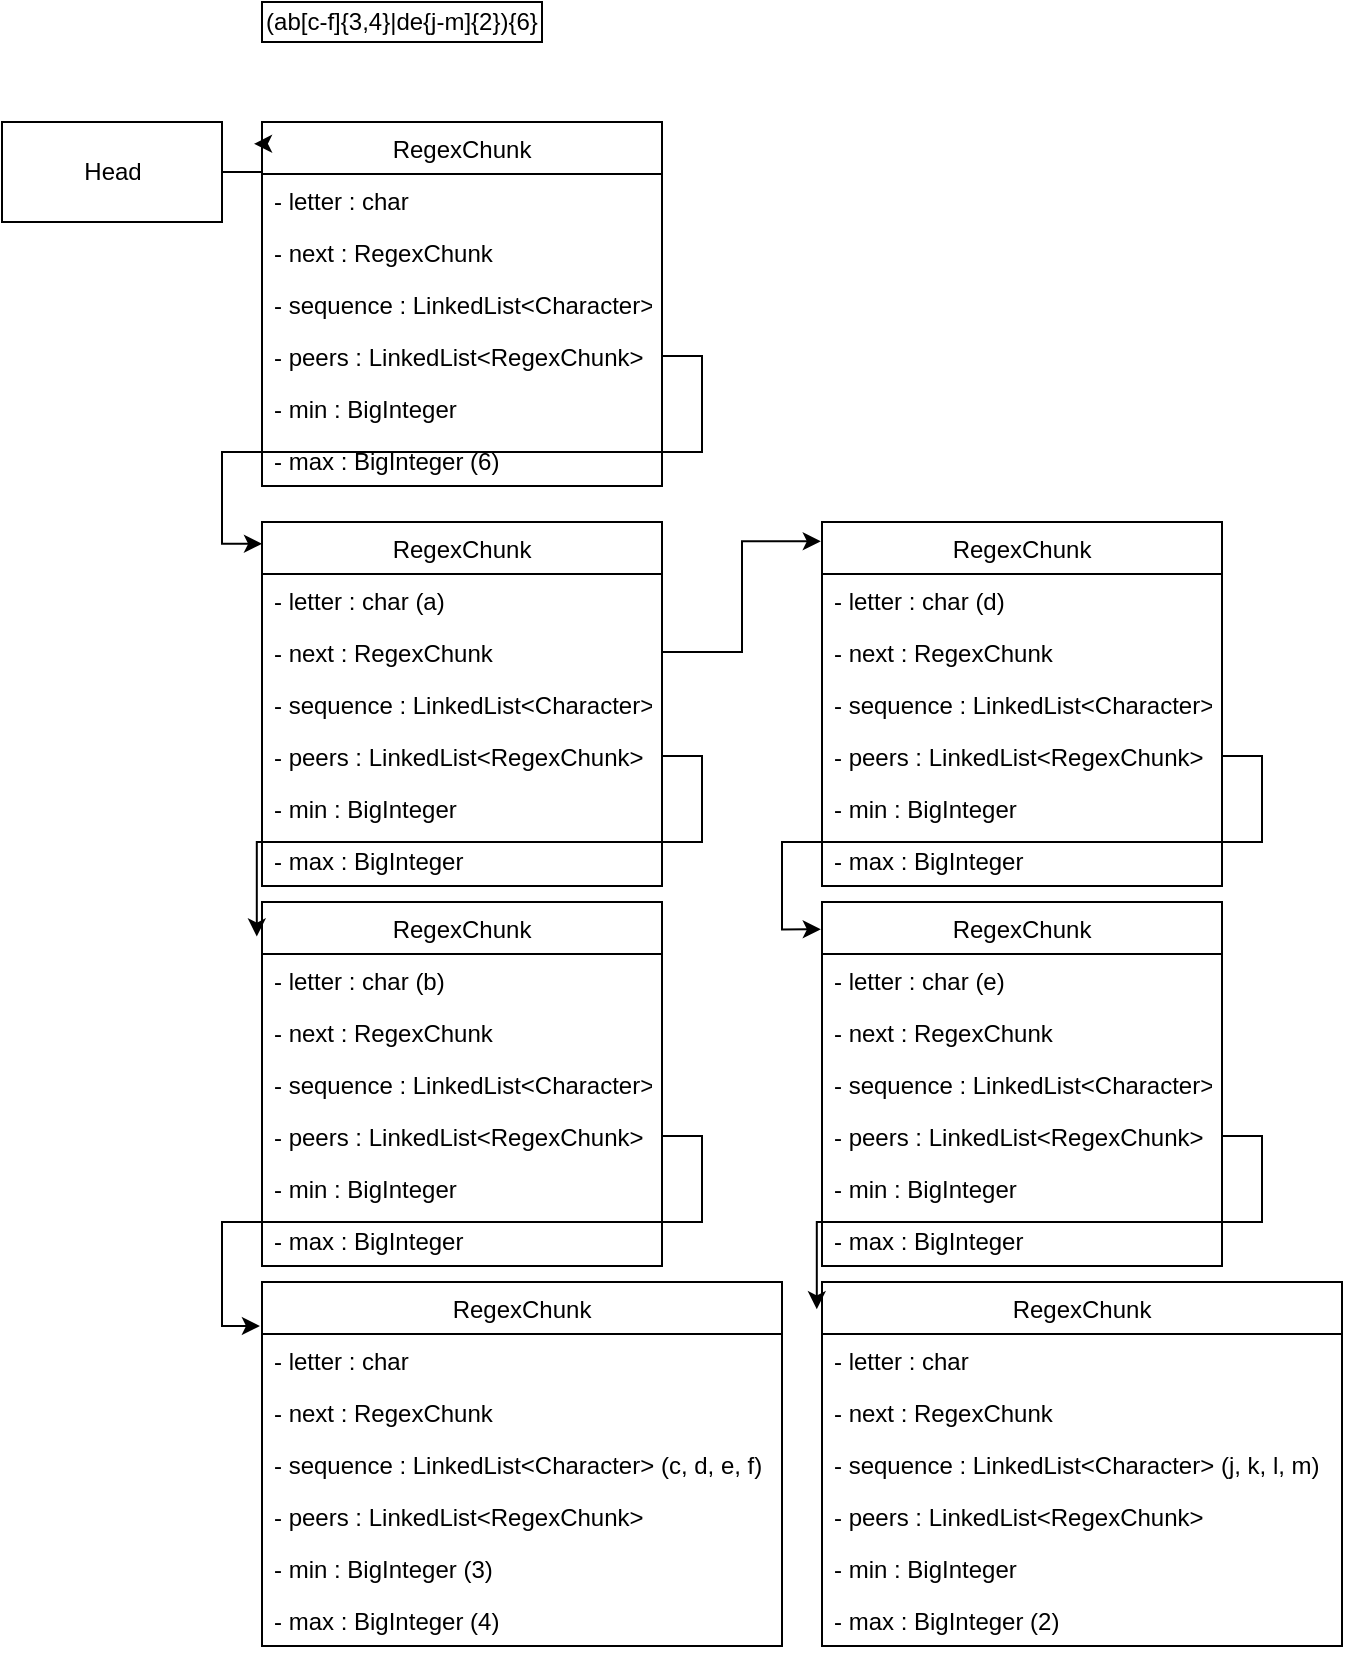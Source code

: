 <mxfile version="13.6.2" type="device"><diagram id="HdKg6EnCQsPvPNQJpbI-" name="Page-1"><mxGraphModel dx="1088" dy="968" grid="1" gridSize="10" guides="1" tooltips="1" connect="1" arrows="1" fold="1" page="1" pageScale="1" pageWidth="850" pageHeight="1100" math="0" shadow="0"><root><mxCell id="0"/><mxCell id="1" parent="0"/><mxCell id="GuIero76AY8CZdotLvup-3" value="" style="edgeStyle=orthogonalEdgeStyle;rounded=0;orthogonalLoop=1;jettySize=auto;html=1;exitX=1;exitY=0.5;exitDx=0;exitDy=0;entryX=0;entryY=0.06;entryDx=0;entryDy=0;entryPerimeter=0;" edge="1" parent="1" source="GuIero76AY8CZdotLvup-25" target="GuIero76AY8CZdotLvup-4"><mxGeometry relative="1" as="geometry"/></mxCell><mxCell id="GuIero76AY8CZdotLvup-1" value="(ab[c-f]{3,4}|de{j-m]{2}){6}" style="rounded=0;whiteSpace=wrap;html=1;" vertex="1" parent="1"><mxGeometry x="140" y="50" width="140" height="20" as="geometry"/></mxCell><mxCell id="GuIero76AY8CZdotLvup-14" style="edgeStyle=orthogonalEdgeStyle;rounded=0;orthogonalLoop=1;jettySize=auto;html=1;entryX=-0.013;entryY=0.095;entryDx=0;entryDy=0;exitX=1;exitY=0.5;exitDx=0;exitDy=0;entryPerimeter=0;" edge="1" parent="1" source="GuIero76AY8CZdotLvup-8" target="GuIero76AY8CZdotLvup-9"><mxGeometry relative="1" as="geometry"/></mxCell><mxCell id="GuIero76AY8CZdotLvup-20" style="edgeStyle=orthogonalEdgeStyle;rounded=0;orthogonalLoop=1;jettySize=auto;html=1;exitX=1;exitY=0.5;exitDx=0;exitDy=0;entryX=-0.004;entryY=0.121;entryDx=0;entryDy=0;entryPerimeter=0;" edge="1" parent="1" source="GuIero76AY8CZdotLvup-13" target="GuIero76AY8CZdotLvup-15"><mxGeometry relative="1" as="geometry"/></mxCell><mxCell id="GuIero76AY8CZdotLvup-50" value="" style="edgeStyle=orthogonalEdgeStyle;rounded=0;orthogonalLoop=1;jettySize=auto;html=1;exitX=1;exitY=0.5;exitDx=0;exitDy=0;entryX=-0.003;entryY=0.075;entryDx=0;entryDy=0;entryPerimeter=0;" edge="1" parent="1" source="GuIero76AY8CZdotLvup-39" target="GuIero76AY8CZdotLvup-43"><mxGeometry relative="1" as="geometry"/></mxCell><mxCell id="GuIero76AY8CZdotLvup-42" style="edgeStyle=orthogonalEdgeStyle;rounded=0;orthogonalLoop=1;jettySize=auto;html=1;exitX=1;exitY=0.5;exitDx=0;exitDy=0;entryX=-0.003;entryY=0.053;entryDx=0;entryDy=0;entryPerimeter=0;" edge="1" parent="1" source="GuIero76AY8CZdotLvup-6" target="GuIero76AY8CZdotLvup-35"><mxGeometry relative="1" as="geometry"/></mxCell><mxCell id="GuIero76AY8CZdotLvup-58" style="edgeStyle=orthogonalEdgeStyle;rounded=0;orthogonalLoop=1;jettySize=auto;html=1;exitX=1;exitY=0.5;exitDx=0;exitDy=0;entryX=-0.01;entryY=0.075;entryDx=0;entryDy=0;entryPerimeter=0;" edge="1" parent="1" source="GuIero76AY8CZdotLvup-47" target="GuIero76AY8CZdotLvup-51"><mxGeometry relative="1" as="geometry"><mxPoint x="420" y="720" as="targetPoint"/></mxGeometry></mxCell><mxCell id="GuIero76AY8CZdotLvup-4" value="RegexChunk" style="swimlane;fontStyle=0;childLayout=stackLayout;horizontal=1;startSize=26;fillColor=none;horizontalStack=0;resizeParent=1;resizeParentMax=0;resizeLast=0;collapsible=1;marginBottom=0;" vertex="1" parent="1"><mxGeometry x="140" y="310" width="200" height="182" as="geometry"/></mxCell><mxCell id="GuIero76AY8CZdotLvup-5" value="- letter : char (a)" style="text;strokeColor=none;fillColor=none;align=left;verticalAlign=top;spacingLeft=4;spacingRight=4;overflow=hidden;rotatable=0;points=[[0,0.5],[1,0.5]];portConstraint=eastwest;" vertex="1" parent="GuIero76AY8CZdotLvup-4"><mxGeometry y="26" width="200" height="26" as="geometry"/></mxCell><mxCell id="GuIero76AY8CZdotLvup-6" value="- next : RegexChunk" style="text;strokeColor=none;fillColor=none;align=left;verticalAlign=top;spacingLeft=4;spacingRight=4;overflow=hidden;rotatable=0;points=[[0,0.5],[1,0.5]];portConstraint=eastwest;" vertex="1" parent="GuIero76AY8CZdotLvup-4"><mxGeometry y="52" width="200" height="26" as="geometry"/></mxCell><mxCell id="GuIero76AY8CZdotLvup-7" value="- sequence : LinkedList&lt;Character&gt;" style="text;strokeColor=none;fillColor=none;align=left;verticalAlign=top;spacingLeft=4;spacingRight=4;overflow=hidden;rotatable=0;points=[[0,0.5],[1,0.5]];portConstraint=eastwest;" vertex="1" parent="GuIero76AY8CZdotLvup-4"><mxGeometry y="78" width="200" height="26" as="geometry"/></mxCell><mxCell id="GuIero76AY8CZdotLvup-8" value="- peers : LinkedList&lt;RegexChunk&gt;" style="text;strokeColor=none;fillColor=none;align=left;verticalAlign=top;spacingLeft=4;spacingRight=4;overflow=hidden;rotatable=0;points=[[0,0.5],[1,0.5]];portConstraint=eastwest;" vertex="1" parent="GuIero76AY8CZdotLvup-4"><mxGeometry y="104" width="200" height="26" as="geometry"/></mxCell><mxCell id="GuIero76AY8CZdotLvup-29" value="- min : BigInteger" style="text;strokeColor=none;fillColor=none;align=left;verticalAlign=top;spacingLeft=4;spacingRight=4;overflow=hidden;rotatable=0;points=[[0,0.5],[1,0.5]];portConstraint=eastwest;" vertex="1" parent="GuIero76AY8CZdotLvup-4"><mxGeometry y="130" width="200" height="26" as="geometry"/></mxCell><mxCell id="GuIero76AY8CZdotLvup-30" value="- max : BigInteger" style="text;strokeColor=none;fillColor=none;align=left;verticalAlign=top;spacingLeft=4;spacingRight=4;overflow=hidden;rotatable=0;points=[[0,0.5],[1,0.5]];portConstraint=eastwest;" vertex="1" parent="GuIero76AY8CZdotLvup-4"><mxGeometry y="156" width="200" height="26" as="geometry"/></mxCell><mxCell id="GuIero76AY8CZdotLvup-9" value="RegexChunk" style="swimlane;fontStyle=0;childLayout=stackLayout;horizontal=1;startSize=26;fillColor=none;horizontalStack=0;resizeParent=1;resizeParentMax=0;resizeLast=0;collapsible=1;marginBottom=0;" vertex="1" parent="1"><mxGeometry x="140" y="500" width="200" height="182" as="geometry"/></mxCell><mxCell id="GuIero76AY8CZdotLvup-10" value="- letter : char (b)" style="text;strokeColor=none;fillColor=none;align=left;verticalAlign=top;spacingLeft=4;spacingRight=4;overflow=hidden;rotatable=0;points=[[0,0.5],[1,0.5]];portConstraint=eastwest;" vertex="1" parent="GuIero76AY8CZdotLvup-9"><mxGeometry y="26" width="200" height="26" as="geometry"/></mxCell><mxCell id="GuIero76AY8CZdotLvup-11" value="- next : RegexChunk" style="text;strokeColor=none;fillColor=none;align=left;verticalAlign=top;spacingLeft=4;spacingRight=4;overflow=hidden;rotatable=0;points=[[0,0.5],[1,0.5]];portConstraint=eastwest;" vertex="1" parent="GuIero76AY8CZdotLvup-9"><mxGeometry y="52" width="200" height="26" as="geometry"/></mxCell><mxCell id="GuIero76AY8CZdotLvup-12" value="- sequence : LinkedList&lt;Character&gt;" style="text;strokeColor=none;fillColor=none;align=left;verticalAlign=top;spacingLeft=4;spacingRight=4;overflow=hidden;rotatable=0;points=[[0,0.5],[1,0.5]];portConstraint=eastwest;" vertex="1" parent="GuIero76AY8CZdotLvup-9"><mxGeometry y="78" width="200" height="26" as="geometry"/></mxCell><mxCell id="GuIero76AY8CZdotLvup-13" value="- peers : LinkedList&lt;RegexChunk&gt;" style="text;strokeColor=none;fillColor=none;align=left;verticalAlign=top;spacingLeft=4;spacingRight=4;overflow=hidden;rotatable=0;points=[[0,0.5],[1,0.5]];portConstraint=eastwest;" vertex="1" parent="GuIero76AY8CZdotLvup-9"><mxGeometry y="104" width="200" height="26" as="geometry"/></mxCell><mxCell id="GuIero76AY8CZdotLvup-31" value="- min : BigInteger" style="text;strokeColor=none;fillColor=none;align=left;verticalAlign=top;spacingLeft=4;spacingRight=4;overflow=hidden;rotatable=0;points=[[0,0.5],[1,0.5]];portConstraint=eastwest;" vertex="1" parent="GuIero76AY8CZdotLvup-9"><mxGeometry y="130" width="200" height="26" as="geometry"/></mxCell><mxCell id="GuIero76AY8CZdotLvup-32" value="- max : BigInteger" style="text;strokeColor=none;fillColor=none;align=left;verticalAlign=top;spacingLeft=4;spacingRight=4;overflow=hidden;rotatable=0;points=[[0,0.5],[1,0.5]];portConstraint=eastwest;" vertex="1" parent="GuIero76AY8CZdotLvup-9"><mxGeometry y="156" width="200" height="26" as="geometry"/></mxCell><mxCell id="GuIero76AY8CZdotLvup-15" value="RegexChunk" style="swimlane;fontStyle=0;childLayout=stackLayout;horizontal=1;startSize=26;fillColor=none;horizontalStack=0;resizeParent=1;resizeParentMax=0;resizeLast=0;collapsible=1;marginBottom=0;" vertex="1" parent="1"><mxGeometry x="140" y="690" width="260" height="182" as="geometry"/></mxCell><mxCell id="GuIero76AY8CZdotLvup-16" value="- letter : char" style="text;strokeColor=none;fillColor=none;align=left;verticalAlign=top;spacingLeft=4;spacingRight=4;overflow=hidden;rotatable=0;points=[[0,0.5],[1,0.5]];portConstraint=eastwest;" vertex="1" parent="GuIero76AY8CZdotLvup-15"><mxGeometry y="26" width="260" height="26" as="geometry"/></mxCell><mxCell id="GuIero76AY8CZdotLvup-17" value="- next : RegexChunk" style="text;strokeColor=none;fillColor=none;align=left;verticalAlign=top;spacingLeft=4;spacingRight=4;overflow=hidden;rotatable=0;points=[[0,0.5],[1,0.5]];portConstraint=eastwest;" vertex="1" parent="GuIero76AY8CZdotLvup-15"><mxGeometry y="52" width="260" height="26" as="geometry"/></mxCell><mxCell id="GuIero76AY8CZdotLvup-18" value="- sequence : LinkedList&lt;Character&gt; (c, d, e, f)" style="text;strokeColor=none;fillColor=none;align=left;verticalAlign=top;spacingLeft=4;spacingRight=4;overflow=hidden;rotatable=0;points=[[0,0.5],[1,0.5]];portConstraint=eastwest;" vertex="1" parent="GuIero76AY8CZdotLvup-15"><mxGeometry y="78" width="260" height="26" as="geometry"/></mxCell><mxCell id="GuIero76AY8CZdotLvup-19" value="- peers : LinkedList&lt;RegexChunk&gt;" style="text;strokeColor=none;fillColor=none;align=left;verticalAlign=top;spacingLeft=4;spacingRight=4;overflow=hidden;rotatable=0;points=[[0,0.5],[1,0.5]];portConstraint=eastwest;" vertex="1" parent="GuIero76AY8CZdotLvup-15"><mxGeometry y="104" width="260" height="26" as="geometry"/></mxCell><mxCell id="GuIero76AY8CZdotLvup-33" value="- min : BigInteger (3)" style="text;strokeColor=none;fillColor=none;align=left;verticalAlign=top;spacingLeft=4;spacingRight=4;overflow=hidden;rotatable=0;points=[[0,0.5],[1,0.5]];portConstraint=eastwest;" vertex="1" parent="GuIero76AY8CZdotLvup-15"><mxGeometry y="130" width="260" height="26" as="geometry"/></mxCell><mxCell id="GuIero76AY8CZdotLvup-34" value="- max : BigInteger (4)" style="text;strokeColor=none;fillColor=none;align=left;verticalAlign=top;spacingLeft=4;spacingRight=4;overflow=hidden;rotatable=0;points=[[0,0.5],[1,0.5]];portConstraint=eastwest;" vertex="1" parent="GuIero76AY8CZdotLvup-15"><mxGeometry y="156" width="260" height="26" as="geometry"/></mxCell><mxCell id="GuIero76AY8CZdotLvup-35" value="RegexChunk" style="swimlane;fontStyle=0;childLayout=stackLayout;horizontal=1;startSize=26;fillColor=none;horizontalStack=0;resizeParent=1;resizeParentMax=0;resizeLast=0;collapsible=1;marginBottom=0;" vertex="1" parent="1"><mxGeometry x="420" y="310" width="200" height="182" as="geometry"/></mxCell><mxCell id="GuIero76AY8CZdotLvup-36" value="- letter : char (d)" style="text;strokeColor=none;fillColor=none;align=left;verticalAlign=top;spacingLeft=4;spacingRight=4;overflow=hidden;rotatable=0;points=[[0,0.5],[1,0.5]];portConstraint=eastwest;" vertex="1" parent="GuIero76AY8CZdotLvup-35"><mxGeometry y="26" width="200" height="26" as="geometry"/></mxCell><mxCell id="GuIero76AY8CZdotLvup-37" value="- next : RegexChunk" style="text;strokeColor=none;fillColor=none;align=left;verticalAlign=top;spacingLeft=4;spacingRight=4;overflow=hidden;rotatable=0;points=[[0,0.5],[1,0.5]];portConstraint=eastwest;" vertex="1" parent="GuIero76AY8CZdotLvup-35"><mxGeometry y="52" width="200" height="26" as="geometry"/></mxCell><mxCell id="GuIero76AY8CZdotLvup-38" value="- sequence : LinkedList&lt;Character&gt;" style="text;strokeColor=none;fillColor=none;align=left;verticalAlign=top;spacingLeft=4;spacingRight=4;overflow=hidden;rotatable=0;points=[[0,0.5],[1,0.5]];portConstraint=eastwest;" vertex="1" parent="GuIero76AY8CZdotLvup-35"><mxGeometry y="78" width="200" height="26" as="geometry"/></mxCell><mxCell id="GuIero76AY8CZdotLvup-39" value="- peers : LinkedList&lt;RegexChunk&gt;" style="text;strokeColor=none;fillColor=none;align=left;verticalAlign=top;spacingLeft=4;spacingRight=4;overflow=hidden;rotatable=0;points=[[0,0.5],[1,0.5]];portConstraint=eastwest;" vertex="1" parent="GuIero76AY8CZdotLvup-35"><mxGeometry y="104" width="200" height="26" as="geometry"/></mxCell><mxCell id="GuIero76AY8CZdotLvup-40" value="- min : BigInteger" style="text;strokeColor=none;fillColor=none;align=left;verticalAlign=top;spacingLeft=4;spacingRight=4;overflow=hidden;rotatable=0;points=[[0,0.5],[1,0.5]];portConstraint=eastwest;" vertex="1" parent="GuIero76AY8CZdotLvup-35"><mxGeometry y="130" width="200" height="26" as="geometry"/></mxCell><mxCell id="GuIero76AY8CZdotLvup-41" value="- max : BigInteger" style="text;strokeColor=none;fillColor=none;align=left;verticalAlign=top;spacingLeft=4;spacingRight=4;overflow=hidden;rotatable=0;points=[[0,0.5],[1,0.5]];portConstraint=eastwest;" vertex="1" parent="GuIero76AY8CZdotLvup-35"><mxGeometry y="156" width="200" height="26" as="geometry"/></mxCell><mxCell id="GuIero76AY8CZdotLvup-43" value="RegexChunk" style="swimlane;fontStyle=0;childLayout=stackLayout;horizontal=1;startSize=26;fillColor=none;horizontalStack=0;resizeParent=1;resizeParentMax=0;resizeLast=0;collapsible=1;marginBottom=0;" vertex="1" parent="1"><mxGeometry x="420" y="500" width="200" height="182" as="geometry"/></mxCell><mxCell id="GuIero76AY8CZdotLvup-44" value="- letter : char (e)" style="text;strokeColor=none;fillColor=none;align=left;verticalAlign=top;spacingLeft=4;spacingRight=4;overflow=hidden;rotatable=0;points=[[0,0.5],[1,0.5]];portConstraint=eastwest;" vertex="1" parent="GuIero76AY8CZdotLvup-43"><mxGeometry y="26" width="200" height="26" as="geometry"/></mxCell><mxCell id="GuIero76AY8CZdotLvup-45" value="- next : RegexChunk" style="text;strokeColor=none;fillColor=none;align=left;verticalAlign=top;spacingLeft=4;spacingRight=4;overflow=hidden;rotatable=0;points=[[0,0.5],[1,0.5]];portConstraint=eastwest;" vertex="1" parent="GuIero76AY8CZdotLvup-43"><mxGeometry y="52" width="200" height="26" as="geometry"/></mxCell><mxCell id="GuIero76AY8CZdotLvup-46" value="- sequence : LinkedList&lt;Character&gt;" style="text;strokeColor=none;fillColor=none;align=left;verticalAlign=top;spacingLeft=4;spacingRight=4;overflow=hidden;rotatable=0;points=[[0,0.5],[1,0.5]];portConstraint=eastwest;" vertex="1" parent="GuIero76AY8CZdotLvup-43"><mxGeometry y="78" width="200" height="26" as="geometry"/></mxCell><mxCell id="GuIero76AY8CZdotLvup-47" value="- peers : LinkedList&lt;RegexChunk&gt;" style="text;strokeColor=none;fillColor=none;align=left;verticalAlign=top;spacingLeft=4;spacingRight=4;overflow=hidden;rotatable=0;points=[[0,0.5],[1,0.5]];portConstraint=eastwest;" vertex="1" parent="GuIero76AY8CZdotLvup-43"><mxGeometry y="104" width="200" height="26" as="geometry"/></mxCell><mxCell id="GuIero76AY8CZdotLvup-48" value="- min : BigInteger" style="text;strokeColor=none;fillColor=none;align=left;verticalAlign=top;spacingLeft=4;spacingRight=4;overflow=hidden;rotatable=0;points=[[0,0.5],[1,0.5]];portConstraint=eastwest;" vertex="1" parent="GuIero76AY8CZdotLvup-43"><mxGeometry y="130" width="200" height="26" as="geometry"/></mxCell><mxCell id="GuIero76AY8CZdotLvup-49" value="- max : BigInteger" style="text;strokeColor=none;fillColor=none;align=left;verticalAlign=top;spacingLeft=4;spacingRight=4;overflow=hidden;rotatable=0;points=[[0,0.5],[1,0.5]];portConstraint=eastwest;" vertex="1" parent="GuIero76AY8CZdotLvup-43"><mxGeometry y="156" width="200" height="26" as="geometry"/></mxCell><mxCell id="GuIero76AY8CZdotLvup-21" value="RegexChunk" style="swimlane;fontStyle=0;childLayout=stackLayout;horizontal=1;startSize=26;fillColor=none;horizontalStack=0;resizeParent=1;resizeParentMax=0;resizeLast=0;collapsible=1;marginBottom=0;" vertex="1" parent="1"><mxGeometry x="140" y="110" width="200" height="182" as="geometry"><mxRectangle x="80" y="80" width="100" height="26" as="alternateBounds"/></mxGeometry></mxCell><mxCell id="GuIero76AY8CZdotLvup-22" value="- letter : char" style="text;strokeColor=none;fillColor=none;align=left;verticalAlign=top;spacingLeft=4;spacingRight=4;overflow=hidden;rotatable=0;points=[[0,0.5],[1,0.5]];portConstraint=eastwest;" vertex="1" parent="GuIero76AY8CZdotLvup-21"><mxGeometry y="26" width="200" height="26" as="geometry"/></mxCell><mxCell id="GuIero76AY8CZdotLvup-23" value="- next : RegexChunk" style="text;strokeColor=none;fillColor=none;align=left;verticalAlign=top;spacingLeft=4;spacingRight=4;overflow=hidden;rotatable=0;points=[[0,0.5],[1,0.5]];portConstraint=eastwest;" vertex="1" parent="GuIero76AY8CZdotLvup-21"><mxGeometry y="52" width="200" height="26" as="geometry"/></mxCell><mxCell id="GuIero76AY8CZdotLvup-24" value="- sequence : LinkedList&lt;Character&gt;" style="text;strokeColor=none;fillColor=none;align=left;verticalAlign=top;spacingLeft=4;spacingRight=4;overflow=hidden;rotatable=0;points=[[0,0.5],[1,0.5]];portConstraint=eastwest;" vertex="1" parent="GuIero76AY8CZdotLvup-21"><mxGeometry y="78" width="200" height="26" as="geometry"/></mxCell><mxCell id="GuIero76AY8CZdotLvup-25" value="- peers : LinkedList&lt;RegexChunk&gt;" style="text;strokeColor=none;fillColor=none;align=left;verticalAlign=top;spacingLeft=4;spacingRight=4;overflow=hidden;rotatable=0;points=[[0,0.5],[1,0.5]];portConstraint=eastwest;" vertex="1" parent="GuIero76AY8CZdotLvup-21"><mxGeometry y="104" width="200" height="26" as="geometry"/></mxCell><mxCell id="GuIero76AY8CZdotLvup-27" value="- min : BigInteger" style="text;strokeColor=none;fillColor=none;align=left;verticalAlign=top;spacingLeft=4;spacingRight=4;overflow=hidden;rotatable=0;points=[[0,0.5],[1,0.5]];portConstraint=eastwest;" vertex="1" parent="GuIero76AY8CZdotLvup-21"><mxGeometry y="130" width="200" height="26" as="geometry"/></mxCell><mxCell id="GuIero76AY8CZdotLvup-28" value="- max : BigInteger (6)" style="text;strokeColor=none;fillColor=none;align=left;verticalAlign=top;spacingLeft=4;spacingRight=4;overflow=hidden;rotatable=0;points=[[0,0.5],[1,0.5]];portConstraint=eastwest;" vertex="1" parent="GuIero76AY8CZdotLvup-21"><mxGeometry y="156" width="200" height="26" as="geometry"/></mxCell><mxCell id="GuIero76AY8CZdotLvup-60" style="edgeStyle=orthogonalEdgeStyle;rounded=0;orthogonalLoop=1;jettySize=auto;html=1;entryX=-0.02;entryY=0.06;entryDx=0;entryDy=0;entryPerimeter=0;" edge="1" parent="1" source="GuIero76AY8CZdotLvup-59" target="GuIero76AY8CZdotLvup-21"><mxGeometry relative="1" as="geometry"/></mxCell><mxCell id="GuIero76AY8CZdotLvup-59" value="Head" style="html=1;" vertex="1" parent="1"><mxGeometry x="10" y="110" width="110" height="50" as="geometry"/></mxCell><mxCell id="GuIero76AY8CZdotLvup-51" value="RegexChunk" style="swimlane;fontStyle=0;childLayout=stackLayout;horizontal=1;startSize=26;fillColor=none;horizontalStack=0;resizeParent=1;resizeParentMax=0;resizeLast=0;collapsible=1;marginBottom=0;" vertex="1" parent="1"><mxGeometry x="420" y="690" width="260" height="182" as="geometry"/></mxCell><mxCell id="GuIero76AY8CZdotLvup-52" value="- letter : char" style="text;strokeColor=none;fillColor=none;align=left;verticalAlign=top;spacingLeft=4;spacingRight=4;overflow=hidden;rotatable=0;points=[[0,0.5],[1,0.5]];portConstraint=eastwest;" vertex="1" parent="GuIero76AY8CZdotLvup-51"><mxGeometry y="26" width="260" height="26" as="geometry"/></mxCell><mxCell id="GuIero76AY8CZdotLvup-53" value="- next : RegexChunk" style="text;strokeColor=none;fillColor=none;align=left;verticalAlign=top;spacingLeft=4;spacingRight=4;overflow=hidden;rotatable=0;points=[[0,0.5],[1,0.5]];portConstraint=eastwest;" vertex="1" parent="GuIero76AY8CZdotLvup-51"><mxGeometry y="52" width="260" height="26" as="geometry"/></mxCell><mxCell id="GuIero76AY8CZdotLvup-54" value="- sequence : LinkedList&lt;Character&gt; (j, k, l, m)" style="text;strokeColor=none;fillColor=none;align=left;verticalAlign=top;spacingLeft=4;spacingRight=4;overflow=hidden;rotatable=0;points=[[0,0.5],[1,0.5]];portConstraint=eastwest;" vertex="1" parent="GuIero76AY8CZdotLvup-51"><mxGeometry y="78" width="260" height="26" as="geometry"/></mxCell><mxCell id="GuIero76AY8CZdotLvup-55" value="- peers : LinkedList&lt;RegexChunk&gt;" style="text;strokeColor=none;fillColor=none;align=left;verticalAlign=top;spacingLeft=4;spacingRight=4;overflow=hidden;rotatable=0;points=[[0,0.5],[1,0.5]];portConstraint=eastwest;" vertex="1" parent="GuIero76AY8CZdotLvup-51"><mxGeometry y="104" width="260" height="26" as="geometry"/></mxCell><mxCell id="GuIero76AY8CZdotLvup-56" value="- min : BigInteger" style="text;strokeColor=none;fillColor=none;align=left;verticalAlign=top;spacingLeft=4;spacingRight=4;overflow=hidden;rotatable=0;points=[[0,0.5],[1,0.5]];portConstraint=eastwest;" vertex="1" parent="GuIero76AY8CZdotLvup-51"><mxGeometry y="130" width="260" height="26" as="geometry"/></mxCell><mxCell id="GuIero76AY8CZdotLvup-57" value="- max : BigInteger (2)" style="text;strokeColor=none;fillColor=none;align=left;verticalAlign=top;spacingLeft=4;spacingRight=4;overflow=hidden;rotatable=0;points=[[0,0.5],[1,0.5]];portConstraint=eastwest;" vertex="1" parent="GuIero76AY8CZdotLvup-51"><mxGeometry y="156" width="260" height="26" as="geometry"/></mxCell></root></mxGraphModel></diagram></mxfile>